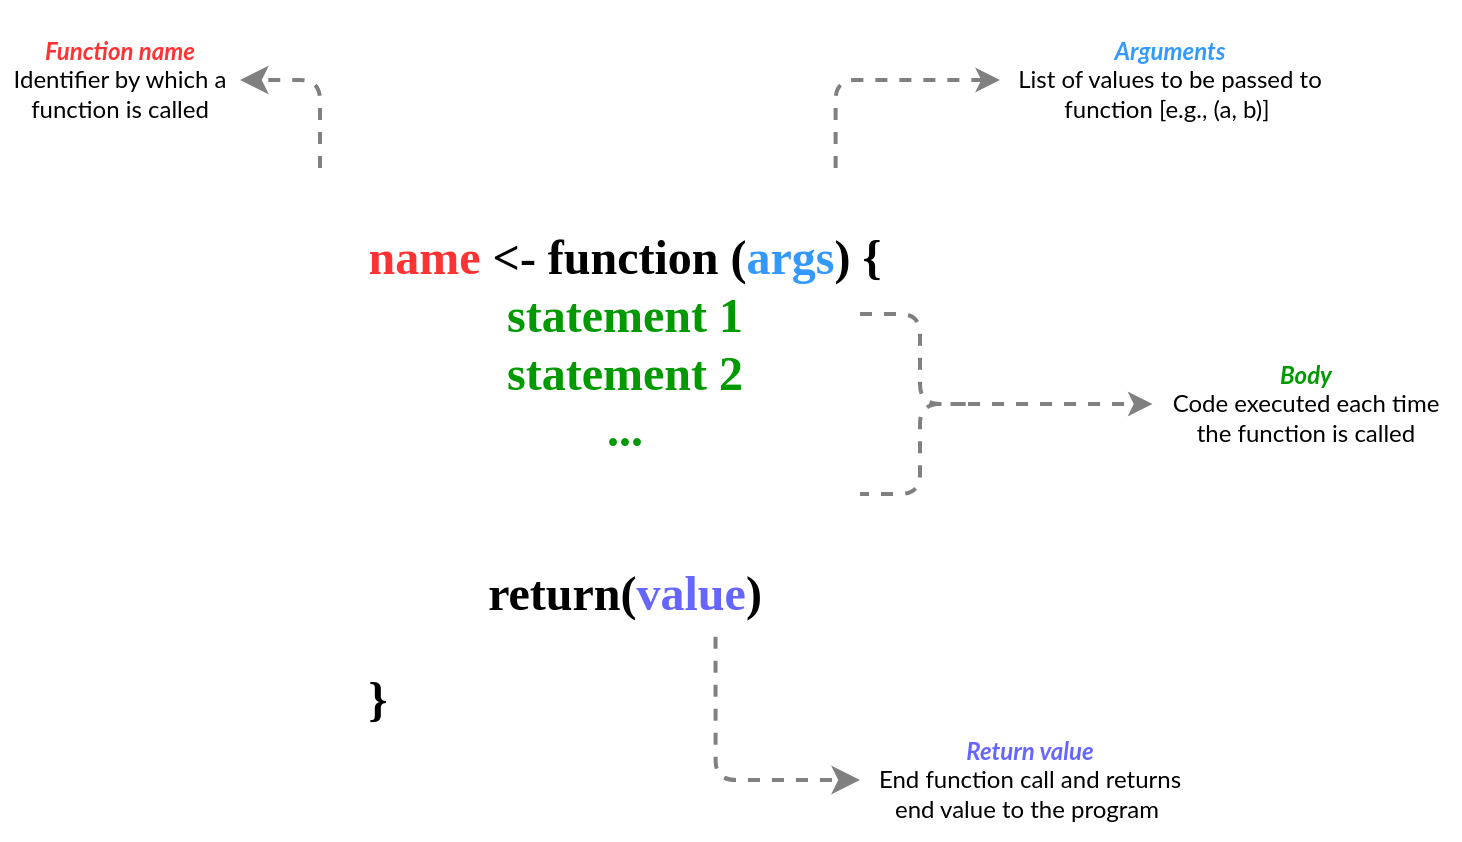 <mxfile version="24.8.4">
  <diagram name="Page-1" id="cMU8qxdcKswTL1N-XEL_">
    <mxGraphModel dx="1434" dy="1831" grid="1" gridSize="10" guides="1" tooltips="1" connect="1" arrows="1" fold="1" page="1" pageScale="1" pageWidth="850" pageHeight="1100" math="0" shadow="0">
      <root>
        <mxCell id="0" />
        <mxCell id="1" parent="0" />
        <mxCell id="aeyl9fLwC4-bAvKsRsWM-17" style="edgeStyle=orthogonalEdgeStyle;rounded=1;orthogonalLoop=1;jettySize=auto;html=1;exitX=0.75;exitY=0;exitDx=0;exitDy=0;entryX=1;entryY=0.5;entryDx=0;entryDy=0;curved=0;strokeWidth=2;strokeColor=#808080;dashed=1;" parent="1" source="aeyl9fLwC4-bAvKsRsWM-1" target="aeyl9fLwC4-bAvKsRsWM-5" edge="1">
          <mxGeometry relative="1" as="geometry" />
        </mxCell>
        <mxCell id="aeyl9fLwC4-bAvKsRsWM-1" value="&lt;p style=&quot;&quot;&gt;&lt;font data-font-src=&quot;https://fonts.googleapis.com/css?family=Fira+Code&quot; face=&quot;Fira Code&quot;&gt;&lt;font style=&quot;&quot; color=&quot;#ff3333&quot;&gt;name&lt;/font&gt; &amp;lt;- function (&lt;font color=&quot;#3399ff&quot;&gt;args&lt;/font&gt;) {&lt;br&gt;&lt;/font&gt;&lt;font data-font-src=&quot;https://fonts.googleapis.com/css?family=Fira+Code&quot; face=&quot;Fira Code&quot; color=&quot;#009900&quot;&gt;statement 1&lt;br&gt;&lt;/font&gt;&lt;font face=&quot;Fira Code&quot; data-font-src=&quot;https://fonts.googleapis.com/css?family=Fira+Code&quot; color=&quot;#009900&quot;&gt;statement 2&lt;br&gt;&lt;/font&gt;&lt;font color=&quot;#009900&quot; data-font-src=&quot;https://fonts.googleapis.com/css?family=Fira+Code&quot; face=&quot;Fira Code&quot;&gt;...&lt;/font&gt;&lt;/p&gt;&lt;p style=&quot;&quot;&gt;&lt;font face=&quot;Fira Code&quot;&gt;&lt;br&gt;&lt;/font&gt;&lt;font data-font-src=&quot;https://fonts.googleapis.com/css?family=Fira+Code&quot; face=&quot;Fira Code&quot;&gt;return(&lt;font style=&quot;&quot; color=&quot;#6666ff&quot;&gt;value&lt;/font&gt;)&lt;br&gt;&lt;/font&gt;&lt;/p&gt;&lt;div style=&quot;text-align: left;&quot;&gt;&lt;font data-font-src=&quot;https://fonts.googleapis.com/css?family=Fira+Code&quot; face=&quot;Fira Code&quot;&gt;&lt;span style=&quot;background-color: initial;&quot;&gt;}&lt;/span&gt;&lt;/font&gt;&lt;/div&gt;&lt;p&gt;&lt;/p&gt;" style="text;strokeColor=none;fillColor=none;html=1;fontSize=24;fontStyle=1;verticalAlign=top;align=center;dashed=1;" parent="1" vertex="1">
          <mxGeometry x="120" y="-820" width="423.75" height="250" as="geometry" />
        </mxCell>
        <mxCell id="aeyl9fLwC4-bAvKsRsWM-4" value="&lt;font color=&quot;#ff3333&quot; data-font-src=&quot;https://fonts.googleapis.com/css?family=Lato&quot; face=&quot;Lato&quot;&gt;&lt;i&gt;&lt;b&gt;Function name&lt;/b&gt;&lt;/i&gt;&lt;/font&gt;&lt;div&gt;&lt;font face=&quot;Lato&quot;&gt;Identifier by which a function is called&lt;/font&gt;&lt;/div&gt;" style="shape=partialRectangle;whiteSpace=wrap;html=1;top=0;left=0;fillColor=none;strokeColor=none;" parent="1" vertex="1">
          <mxGeometry x="20" y="-894" width="120" height="60" as="geometry" />
        </mxCell>
        <mxCell id="aeyl9fLwC4-bAvKsRsWM-5" value="&lt;i&gt;&lt;b&gt;&lt;font color=&quot;#3399ff&quot; data-font-src=&quot;https://fonts.googleapis.com/css?family=Lato&quot; face=&quot;Lato&quot;&gt;Arguments&lt;/font&gt;&lt;/b&gt;&lt;/i&gt;&lt;div&gt;&lt;div&gt;&lt;font face=&quot;Lato&quot;&gt;List of values to be passed to function [e.g., (a, b)]&amp;nbsp;&lt;/font&gt;&lt;/div&gt;&lt;/div&gt;" style="shape=partialRectangle;whiteSpace=wrap;html=1;top=0;left=0;fillColor=none;direction=west;flipH=0;flipV=1;strokeColor=none;" parent="1" vertex="1">
          <mxGeometry x="520" y="-904" width="170" height="80" as="geometry" />
        </mxCell>
        <mxCell id="aeyl9fLwC4-bAvKsRsWM-6" value="&lt;font color=&quot;#6666ff&quot; face=&quot;Lato&quot; data-font-src=&quot;https://fonts.googleapis.com/css?family=Lato&quot;&gt;&lt;b style=&quot;&quot;&gt;&lt;i style=&quot;&quot;&gt;Return value&lt;/i&gt;&lt;/b&gt;&lt;/font&gt;&lt;div&gt;&lt;font data-font-src=&quot;https://fonts.googleapis.com/css?family=Lato&quot; face=&quot;Lato&quot;&gt;End function call and returns end value to the program&lt;/font&gt;&lt;font face=&quot;LhC2iTFw5mPC1nZTYGXE&quot;&gt;&amp;nbsp;&lt;/font&gt;&lt;/div&gt;" style="shape=partialRectangle;whiteSpace=wrap;html=1;top=0;left=0;fillColor=none;direction=west;flipH=0;flipV=1;strokeColor=none;" parent="1" vertex="1">
          <mxGeometry x="450" y="-544" width="170" height="60" as="geometry" />
        </mxCell>
        <mxCell id="aeyl9fLwC4-bAvKsRsWM-18" value="" style="edgeStyle=segmentEdgeStyle;endArrow=classic;html=1;curved=0;rounded=1;endSize=8;startSize=8;strokeWidth=2;strokeColor=#808080;dashed=1;entryX=1;entryY=0.5;entryDx=0;entryDy=0;" parent="1" target="aeyl9fLwC4-bAvKsRsWM-4" edge="1">
          <mxGeometry width="50" height="50" relative="1" as="geometry">
            <mxPoint x="180" y="-820" as="sourcePoint" />
            <mxPoint x="150" y="-920" as="targetPoint" />
            <Array as="points">
              <mxPoint x="180" y="-864" />
            </Array>
          </mxGeometry>
        </mxCell>
        <mxCell id="aeyl9fLwC4-bAvKsRsWM-19" value="" style="edgeStyle=segmentEdgeStyle;endArrow=classic;html=1;curved=0;rounded=1;endSize=8;startSize=8;exitX=0.613;exitY=0.993;exitDx=0;exitDy=0;exitPerimeter=0;strokeWidth=2;strokeColor=#808080;dashed=1;" parent="1" target="aeyl9fLwC4-bAvKsRsWM-6" edge="1">
          <mxGeometry width="50" height="50" relative="1" as="geometry">
            <mxPoint x="377.759" y="-585.68" as="sourcePoint" />
            <mxPoint x="448.0" y="-514" as="targetPoint" />
            <Array as="points">
              <mxPoint x="378" y="-514" />
            </Array>
          </mxGeometry>
        </mxCell>
        <mxCell id="aeyl9fLwC4-bAvKsRsWM-7" value="&lt;b&gt;&lt;i&gt;&lt;font color=&quot;#009900&quot; data-font-src=&quot;https://fonts.googleapis.com/css?family=Lato&quot; face=&quot;Lato&quot;&gt;Body&lt;/font&gt;&lt;/i&gt;&lt;/b&gt;&lt;div&gt;&lt;font data-font-src=&quot;https://fonts.googleapis.com/css?family=Lato&quot; face=&quot;Lato&quot;&gt;Code executed each time the function is called&lt;/font&gt;&lt;/div&gt;" style="shape=partialRectangle;whiteSpace=wrap;html=1;top=0;left=0;fillColor=none;direction=west;flipH=0;flipV=1;strokeColor=none;" parent="1" vertex="1">
          <mxGeometry x="596.25" y="-732" width="153.75" height="60" as="geometry" />
        </mxCell>
        <mxCell id="aeyl9fLwC4-bAvKsRsWM-15" value="" style="shape=curlyBracket;whiteSpace=wrap;html=1;rounded=1;flipH=1;labelPosition=right;verticalLabelPosition=middle;align=left;verticalAlign=middle;strokeColor=#808080;fillColor=none;fillStyle=solid;strokeWidth=2;dashed=1;" parent="1" vertex="1">
          <mxGeometry x="450" y="-747" width="60" height="90" as="geometry" />
        </mxCell>
        <mxCell id="aeyl9fLwC4-bAvKsRsWM-16" style="edgeStyle=orthogonalEdgeStyle;rounded=0;orthogonalLoop=1;jettySize=auto;html=1;exitX=0.1;exitY=0.5;exitDx=0;exitDy=0;entryX=1;entryY=0.5;entryDx=0;entryDy=0;exitPerimeter=0;strokeWidth=2;strokeColor=#808080;dashed=1;" parent="1" source="aeyl9fLwC4-bAvKsRsWM-15" target="aeyl9fLwC4-bAvKsRsWM-7" edge="1">
          <mxGeometry relative="1" as="geometry" />
        </mxCell>
      </root>
    </mxGraphModel>
  </diagram>
</mxfile>

